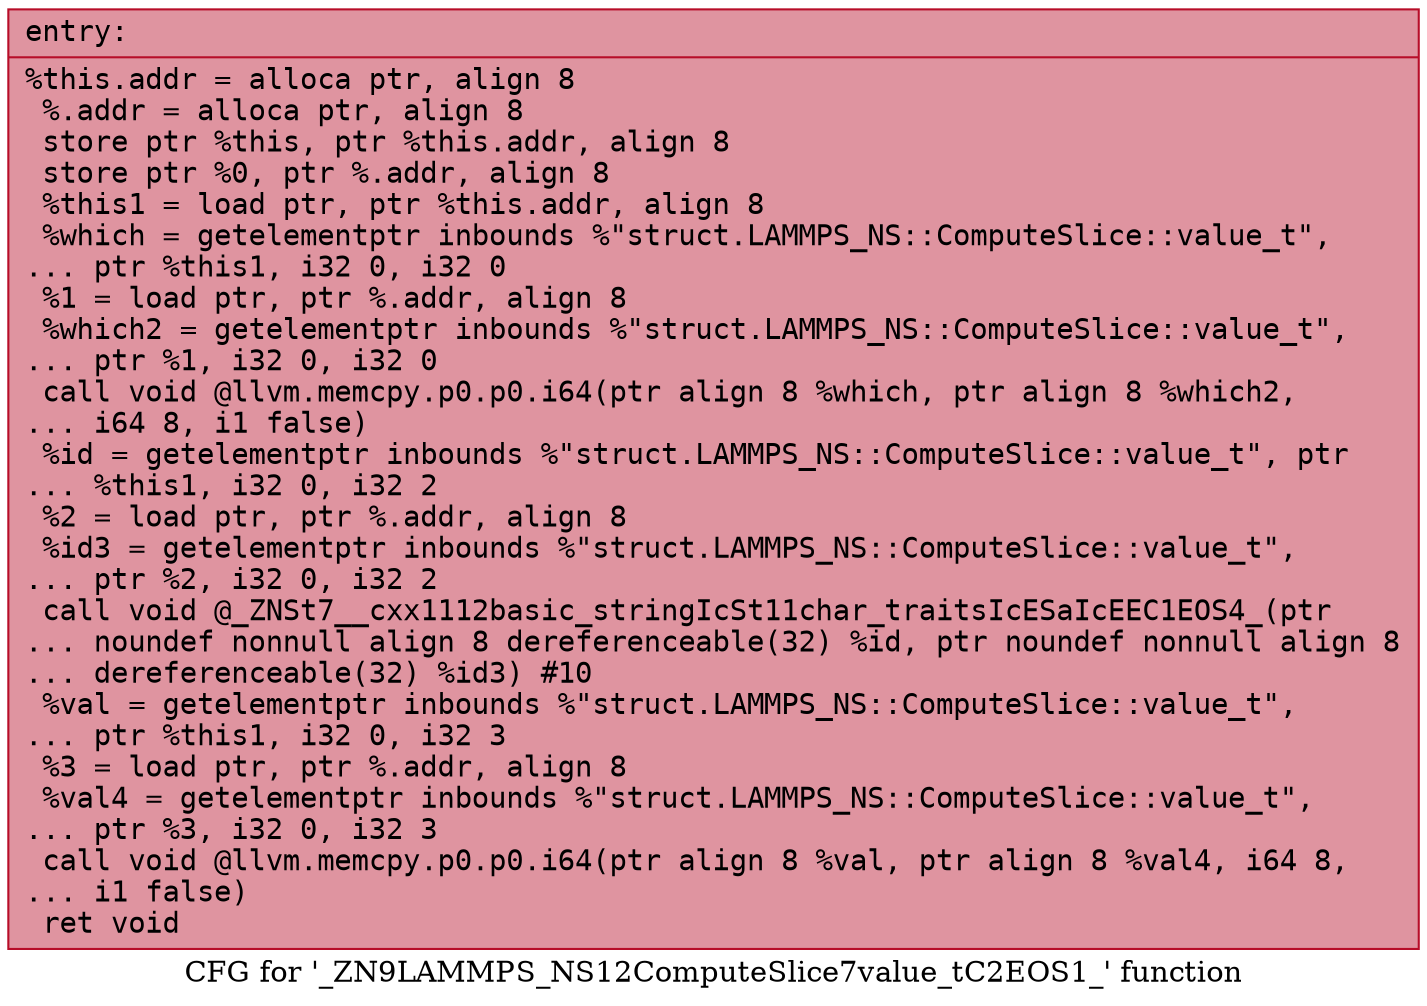 digraph "CFG for '_ZN9LAMMPS_NS12ComputeSlice7value_tC2EOS1_' function" {
	label="CFG for '_ZN9LAMMPS_NS12ComputeSlice7value_tC2EOS1_' function";

	Node0x55810479e5c0 [shape=record,color="#b70d28ff", style=filled, fillcolor="#b70d2870" fontname="Courier",label="{entry:\l|  %this.addr = alloca ptr, align 8\l  %.addr = alloca ptr, align 8\l  store ptr %this, ptr %this.addr, align 8\l  store ptr %0, ptr %.addr, align 8\l  %this1 = load ptr, ptr %this.addr, align 8\l  %which = getelementptr inbounds %\"struct.LAMMPS_NS::ComputeSlice::value_t\",\l... ptr %this1, i32 0, i32 0\l  %1 = load ptr, ptr %.addr, align 8\l  %which2 = getelementptr inbounds %\"struct.LAMMPS_NS::ComputeSlice::value_t\",\l... ptr %1, i32 0, i32 0\l  call void @llvm.memcpy.p0.p0.i64(ptr align 8 %which, ptr align 8 %which2,\l... i64 8, i1 false)\l  %id = getelementptr inbounds %\"struct.LAMMPS_NS::ComputeSlice::value_t\", ptr\l... %this1, i32 0, i32 2\l  %2 = load ptr, ptr %.addr, align 8\l  %id3 = getelementptr inbounds %\"struct.LAMMPS_NS::ComputeSlice::value_t\",\l... ptr %2, i32 0, i32 2\l  call void @_ZNSt7__cxx1112basic_stringIcSt11char_traitsIcESaIcEEC1EOS4_(ptr\l... noundef nonnull align 8 dereferenceable(32) %id, ptr noundef nonnull align 8\l... dereferenceable(32) %id3) #10\l  %val = getelementptr inbounds %\"struct.LAMMPS_NS::ComputeSlice::value_t\",\l... ptr %this1, i32 0, i32 3\l  %3 = load ptr, ptr %.addr, align 8\l  %val4 = getelementptr inbounds %\"struct.LAMMPS_NS::ComputeSlice::value_t\",\l... ptr %3, i32 0, i32 3\l  call void @llvm.memcpy.p0.p0.i64(ptr align 8 %val, ptr align 8 %val4, i64 8,\l... i1 false)\l  ret void\l}"];
}
